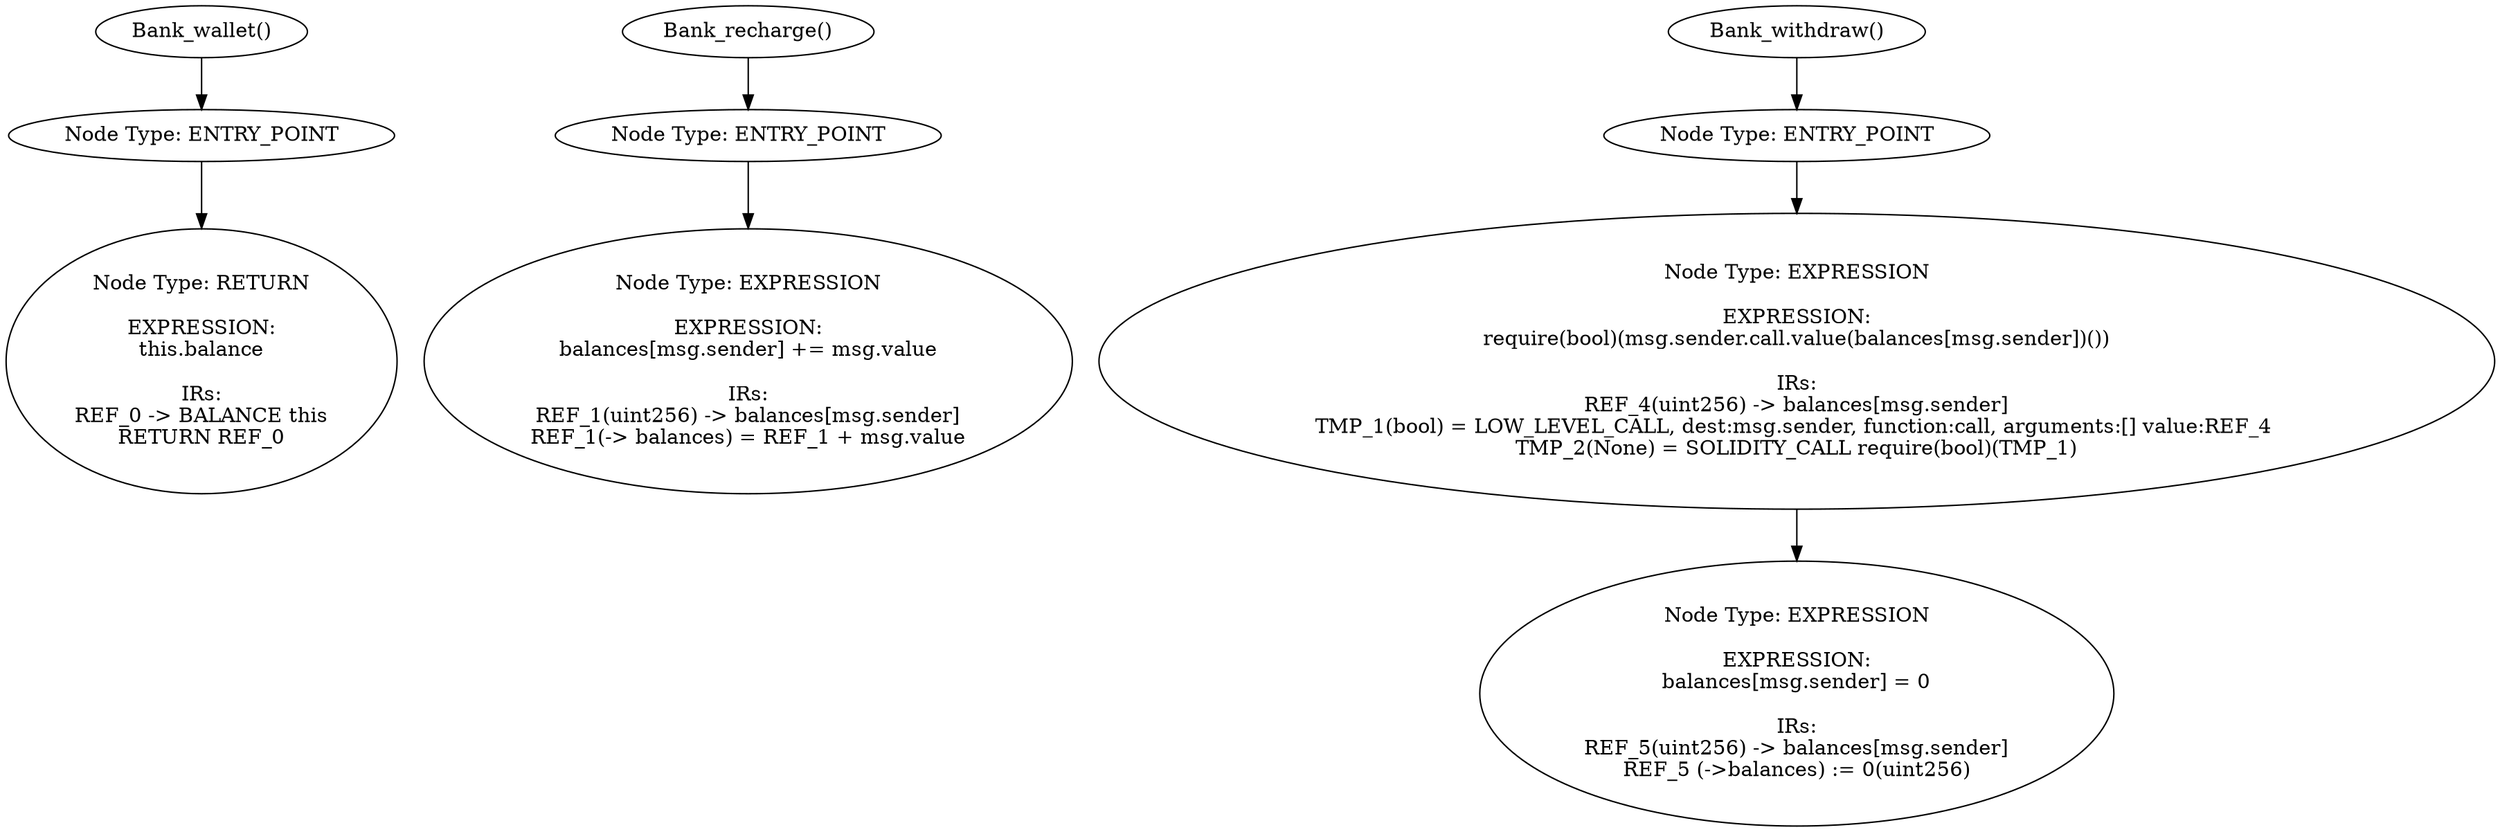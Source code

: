 digraph "" {
	node [label="\N"];
	Bank_wallet_0	[contract_name=Bank,
		function_fullname="wallet()",
		label="Node Type: ENTRY_POINT
",
		node_expression=None,
		node_irs=None,
		node_type=ENTRY_POINT];
	Bank_wallet_1	[contract_name=Bank,
		function_fullname="wallet()",
		label="Node Type: RETURN

EXPRESSION:
this.balance

IRs:
REF_0 -> BALANCE this
RETURN REF_0",
		node_expression="this.balance",
		node_irs="REF_0 -> BALANCE this
RETURN REF_0",
		node_type=RETURN];
	Bank_wallet_0 -> Bank_wallet_1	[key=0,
		edge_type=normal];
	"Bank_wallet_function.name"	[contract_name=Bank,
		function_fullname="wallet()",
		label="Bank_wallet()",
		node_expression=None,
		node_irs=None,
		node_type=FUNCTION_NAME];
	"Bank_wallet_function.name" -> Bank_wallet_0	[key=0,
		edge_type=normal];
	Bank_recharge_0	[contract_name=Bank,
		function_fullname="recharge()",
		label="Node Type: ENTRY_POINT
",
		node_expression=None,
		node_irs=None,
		node_type=ENTRY_POINT];
	Bank_recharge_1	[contract_name=Bank,
		function_fullname="recharge()",
		label="Node Type: EXPRESSION

EXPRESSION:
balances[msg.sender] += msg.value

IRs:
REF_1(uint256) -> balances[msg.sender]
REF_1(-> balances) = \
REF_1 + msg.value",
		node_expression="balances[msg.sender] += msg.value",
		node_irs="REF_1(uint256) -> balances[msg.sender]
REF_1(-> balances) = REF_1 + msg.value",
		node_type=EXPRESSION];
	Bank_recharge_0 -> Bank_recharge_1	[key=0,
		edge_type=normal];
	"Bank_recharge_function.name"	[contract_name=Bank,
		function_fullname="recharge()",
		label="Bank_recharge()",
		node_expression=None,
		node_irs=None,
		node_type=FUNCTION_NAME];
	"Bank_recharge_function.name" -> Bank_recharge_0	[key=0,
		edge_type=normal];
	Bank_withdraw_0	[contract_name=Bank,
		function_fullname="withdraw()",
		label="Node Type: ENTRY_POINT
",
		node_expression=None,
		node_irs=None,
		node_type=ENTRY_POINT];
	Bank_withdraw_1	[contract_name=Bank,
		function_fullname="withdraw()",
		label="Node Type: EXPRESSION

EXPRESSION:
require(bool)(msg.sender.call.value(balances[msg.sender])())

IRs:
REF_4(uint256) -> balances[\
msg.sender]
TMP_1(bool) = LOW_LEVEL_CALL, dest:msg.sender, function:call, arguments:[] value:REF_4 
TMP_2(None) = SOLIDITY_CALL \
require(bool)(TMP_1)",
		node_expression="require(bool)(msg.sender.call.value(balances[msg.sender])())",
		node_irs="REF_4(uint256) -> balances[msg.sender]
TMP_1(bool) = LOW_LEVEL_CALL, dest:msg.sender, function:call, arguments:[] value:REF_4 
TMP_\
2(None) = SOLIDITY_CALL require(bool)(TMP_1)",
		node_type=EXPRESSION];
	Bank_withdraw_0 -> Bank_withdraw_1	[key=0,
		edge_type=normal];
	Bank_withdraw_2	[contract_name=Bank,
		function_fullname="withdraw()",
		label="Node Type: EXPRESSION

EXPRESSION:
balances[msg.sender] = 0

IRs:
REF_5(uint256) -> balances[msg.sender]
REF_5 (->balances) := 0(\
uint256)",
		node_expression="balances[msg.sender] = 0",
		node_irs="REF_5(uint256) -> balances[msg.sender]
REF_5 (->balances) := 0(uint256)",
		node_type=EXPRESSION];
	Bank_withdraw_1 -> Bank_withdraw_2	[key=0,
		edge_type=normal];
	"Bank_withdraw_function.name"	[contract_name=Bank,
		function_fullname="withdraw()",
		label="Bank_withdraw()",
		node_expression=None,
		node_irs=None,
		node_type=FUNCTION_NAME];
	"Bank_withdraw_function.name" -> Bank_withdraw_0	[key=0,
		edge_type=normal];
}
